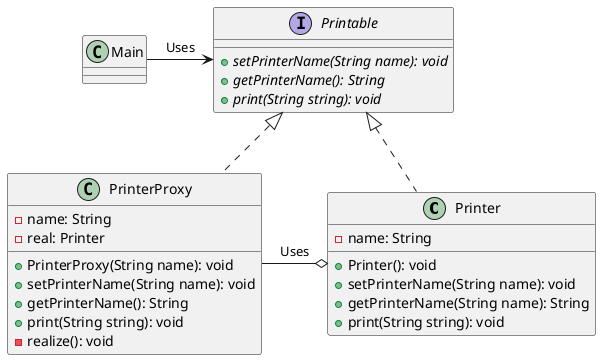 @startuml Proxy
class Printer implements Printable {
  - name: String
  + Printer(): void 
  + setPrinterName(String name): void 
  + getPrinterName(String name): String
  + print(String string): void
}

interface Printable {
  + {abstract} setPrinterName(String name): void
  + {abstract} getPrinterName(): String
  + {abstract} print(String string): void
}

class PrinterProxy implements Printable {
  - name: String
  - real: Printer
  + PrinterProxy(String name): void
  + setPrinterName(String name): void
  + getPrinterName(): String
  + print(String string): void
  - realize(): void
}

class Main{}

Main -right-> Printable: Uses
PrinterProxy -right-o Printer: Uses
@enduml